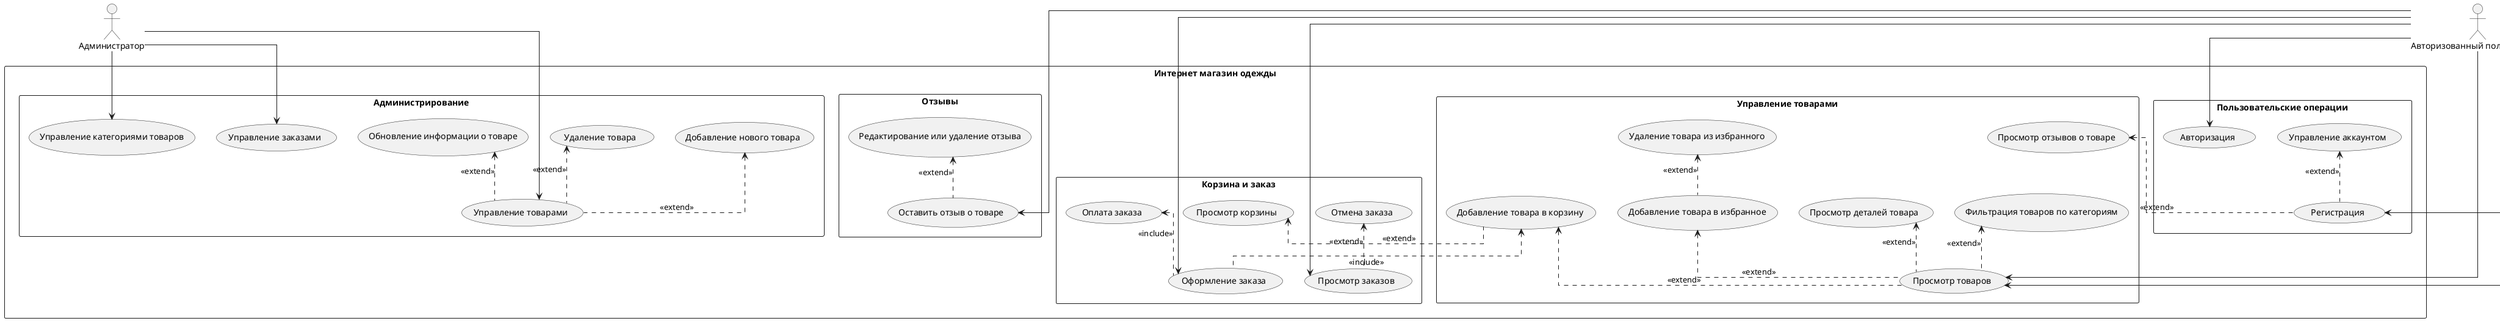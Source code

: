 @startuml
skinparam linetype ortho
together {
actor "Неавторизованный пользователь" as Guest
actor "Авторизованный пользователь" as Customer
}
actor "Администратор" as Admin

rectangle "Интернет магазин одежды" {
    rectangle "Пользовательские операции" {
        (Регистрация) as Registration
        (Авторизация) as Login
        (Управление аккаунтом) as ManageAccount
    }

    rectangle "Управление товарами" {
        (Просмотр товаров) as ViewProducts
        (Просмотр деталей товара) as ViewProductDetails
        (Фильтрация товаров по категориям) as FilterProducts
        (Просмотр отзывов о товаре) as ViewReviews
        (Добавление товара в корзину) as AddToCart
        (Добавление товара в избранное) as AddToFavorites
        (Удаление товара из избранного) as RemoveFromFavorites
    }
    
    rectangle "Корзина и заказ" {
        (Просмотр корзины) as ViewCart
        (Оформление заказа) as CheckoutOrder
        (Оплата заказа) as PayOrder
        (Просмотр заказов) as ViewOrders
        (Отмена заказа) as CancelOrder
    }
        
    rectangle "Отзывы" {
        (Оставить отзыв о товаре) as LeaveReview
        (Редактирование или удаление отзыва) as EditOrDeleteReview
    }

    rectangle "Администрирование" {
        (Управление товарами) as ManageProducts
        (Добавление нового товара) as AddProduct
        (Обновление информации о товаре) as UpdateProduct
        (Удаление товара) as DeleteProduct
        (Управление категориями товаров) as ManageCategories
        (Управление заказами) as ManageOrders
    }
}

' Основные прецеденты с зависимостями
Guest --> Registration
Guest --> ViewProducts

Customer --> Login
Customer --> ViewProducts
Customer --> CheckoutOrder
Customer --> ViewOrders
Customer --> LeaveReview

Admin --> ManageProducts
Admin --> ManageCategories
Admin --> ManageOrders

' Расширяющие прецеденты
ViewProducts .up.> ViewProductDetails : <<extend>>
ViewProducts .up.> FilterProducts : <<extend>>
ViewProducts .up.> AddToCart : <<extend>>
AddToCart .up.> ViewCart : <<extend>>
ViewProducts .up.> AddToFavorites : <<extend>>
AddToFavorites .up.> RemoveFromFavorites : <<extend>>
ManageProducts .up.> AddProduct : <<extend>>
ManageProducts .up.> UpdateProduct : <<extend>>
ManageProducts .up.> DeleteProduct : <<extend>>
Registration .up.> ManageAccount : <<extend>>
Registration .up.> ViewReviews : <<extend>>
CheckoutOrder .up.> AddToCart : <<include>> 
CheckoutOrder .up.> PayOrder : <<include>>
ViewOrders .up.> CancelOrder : <<extend>>
LeaveReview .up.> EditOrDeleteReview : <<extend>>

@enduml
